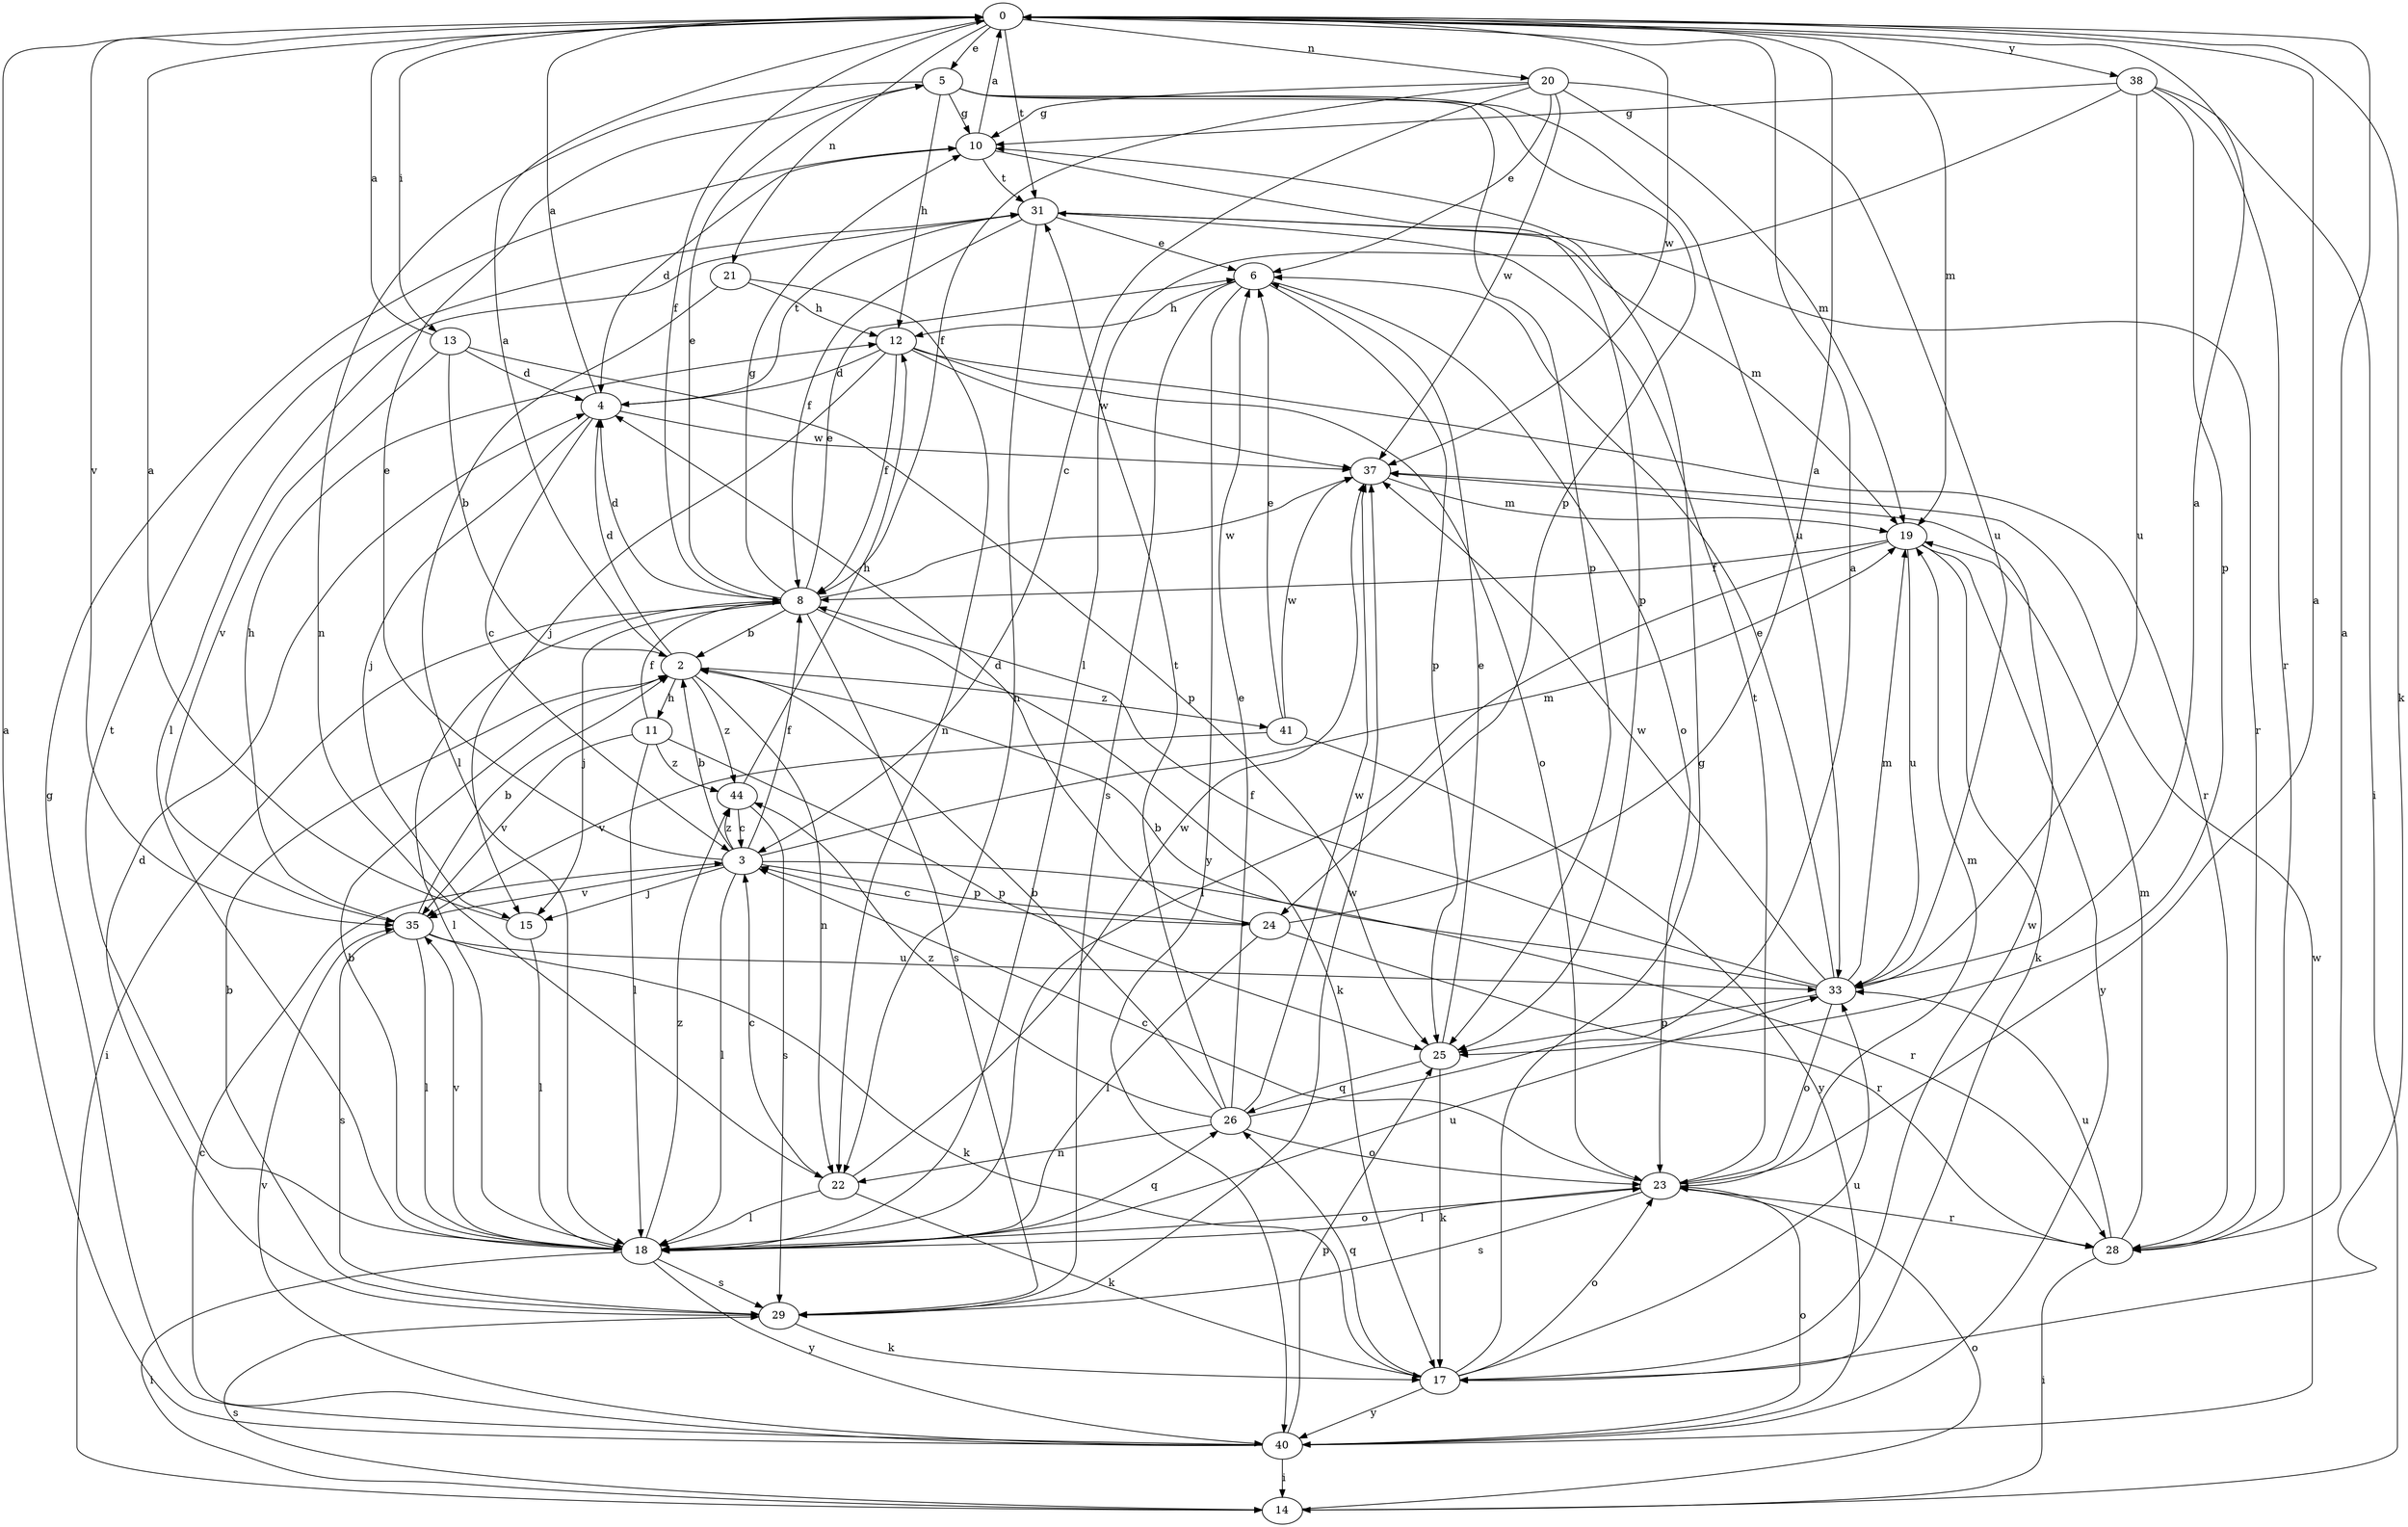 strict digraph  {
0;
2;
3;
4;
5;
6;
8;
10;
11;
12;
13;
14;
15;
17;
18;
19;
20;
21;
22;
23;
24;
25;
26;
28;
29;
31;
33;
35;
37;
38;
40;
41;
44;
0 -> 5  [label=e];
0 -> 8  [label=f];
0 -> 13  [label=i];
0 -> 17  [label=k];
0 -> 19  [label=m];
0 -> 20  [label=n];
0 -> 21  [label=n];
0 -> 31  [label=t];
0 -> 35  [label=v];
0 -> 37  [label=w];
0 -> 38  [label=y];
2 -> 0  [label=a];
2 -> 4  [label=d];
2 -> 11  [label=h];
2 -> 22  [label=n];
2 -> 41  [label=z];
2 -> 44  [label=z];
3 -> 2  [label=b];
3 -> 5  [label=e];
3 -> 8  [label=f];
3 -> 15  [label=j];
3 -> 18  [label=l];
3 -> 19  [label=m];
3 -> 24  [label=p];
3 -> 28  [label=r];
3 -> 35  [label=v];
3 -> 44  [label=z];
4 -> 0  [label=a];
4 -> 3  [label=c];
4 -> 15  [label=j];
4 -> 31  [label=t];
4 -> 37  [label=w];
5 -> 10  [label=g];
5 -> 12  [label=h];
5 -> 22  [label=n];
5 -> 24  [label=p];
5 -> 25  [label=p];
5 -> 33  [label=u];
6 -> 12  [label=h];
6 -> 23  [label=o];
6 -> 25  [label=p];
6 -> 29  [label=s];
6 -> 40  [label=y];
8 -> 2  [label=b];
8 -> 4  [label=d];
8 -> 5  [label=e];
8 -> 6  [label=e];
8 -> 10  [label=g];
8 -> 14  [label=i];
8 -> 15  [label=j];
8 -> 17  [label=k];
8 -> 18  [label=l];
8 -> 29  [label=s];
8 -> 37  [label=w];
10 -> 0  [label=a];
10 -> 4  [label=d];
10 -> 25  [label=p];
10 -> 31  [label=t];
11 -> 8  [label=f];
11 -> 18  [label=l];
11 -> 25  [label=p];
11 -> 35  [label=v];
11 -> 44  [label=z];
12 -> 4  [label=d];
12 -> 8  [label=f];
12 -> 15  [label=j];
12 -> 23  [label=o];
12 -> 28  [label=r];
12 -> 37  [label=w];
13 -> 0  [label=a];
13 -> 2  [label=b];
13 -> 4  [label=d];
13 -> 25  [label=p];
13 -> 35  [label=v];
14 -> 23  [label=o];
14 -> 29  [label=s];
15 -> 0  [label=a];
15 -> 18  [label=l];
17 -> 10  [label=g];
17 -> 23  [label=o];
17 -> 26  [label=q];
17 -> 33  [label=u];
17 -> 37  [label=w];
17 -> 40  [label=y];
18 -> 2  [label=b];
18 -> 14  [label=i];
18 -> 23  [label=o];
18 -> 26  [label=q];
18 -> 29  [label=s];
18 -> 31  [label=t];
18 -> 33  [label=u];
18 -> 35  [label=v];
18 -> 40  [label=y];
18 -> 44  [label=z];
19 -> 8  [label=f];
19 -> 17  [label=k];
19 -> 18  [label=l];
19 -> 33  [label=u];
19 -> 40  [label=y];
20 -> 3  [label=c];
20 -> 6  [label=e];
20 -> 8  [label=f];
20 -> 10  [label=g];
20 -> 19  [label=m];
20 -> 33  [label=u];
20 -> 37  [label=w];
21 -> 12  [label=h];
21 -> 18  [label=l];
21 -> 22  [label=n];
22 -> 3  [label=c];
22 -> 17  [label=k];
22 -> 18  [label=l];
22 -> 37  [label=w];
23 -> 0  [label=a];
23 -> 3  [label=c];
23 -> 18  [label=l];
23 -> 19  [label=m];
23 -> 28  [label=r];
23 -> 29  [label=s];
23 -> 31  [label=t];
24 -> 0  [label=a];
24 -> 3  [label=c];
24 -> 4  [label=d];
24 -> 18  [label=l];
24 -> 28  [label=r];
25 -> 6  [label=e];
25 -> 17  [label=k];
25 -> 26  [label=q];
26 -> 0  [label=a];
26 -> 2  [label=b];
26 -> 6  [label=e];
26 -> 22  [label=n];
26 -> 23  [label=o];
26 -> 31  [label=t];
26 -> 37  [label=w];
26 -> 44  [label=z];
28 -> 0  [label=a];
28 -> 14  [label=i];
28 -> 19  [label=m];
28 -> 33  [label=u];
29 -> 2  [label=b];
29 -> 4  [label=d];
29 -> 17  [label=k];
29 -> 37  [label=w];
31 -> 6  [label=e];
31 -> 8  [label=f];
31 -> 18  [label=l];
31 -> 19  [label=m];
31 -> 22  [label=n];
31 -> 28  [label=r];
33 -> 0  [label=a];
33 -> 2  [label=b];
33 -> 6  [label=e];
33 -> 8  [label=f];
33 -> 19  [label=m];
33 -> 23  [label=o];
33 -> 25  [label=p];
33 -> 37  [label=w];
35 -> 2  [label=b];
35 -> 12  [label=h];
35 -> 17  [label=k];
35 -> 18  [label=l];
35 -> 29  [label=s];
35 -> 33  [label=u];
37 -> 19  [label=m];
38 -> 10  [label=g];
38 -> 14  [label=i];
38 -> 18  [label=l];
38 -> 25  [label=p];
38 -> 28  [label=r];
38 -> 33  [label=u];
40 -> 0  [label=a];
40 -> 3  [label=c];
40 -> 10  [label=g];
40 -> 14  [label=i];
40 -> 23  [label=o];
40 -> 25  [label=p];
40 -> 35  [label=v];
40 -> 37  [label=w];
41 -> 6  [label=e];
41 -> 35  [label=v];
41 -> 37  [label=w];
41 -> 40  [label=y];
44 -> 3  [label=c];
44 -> 12  [label=h];
44 -> 29  [label=s];
}
